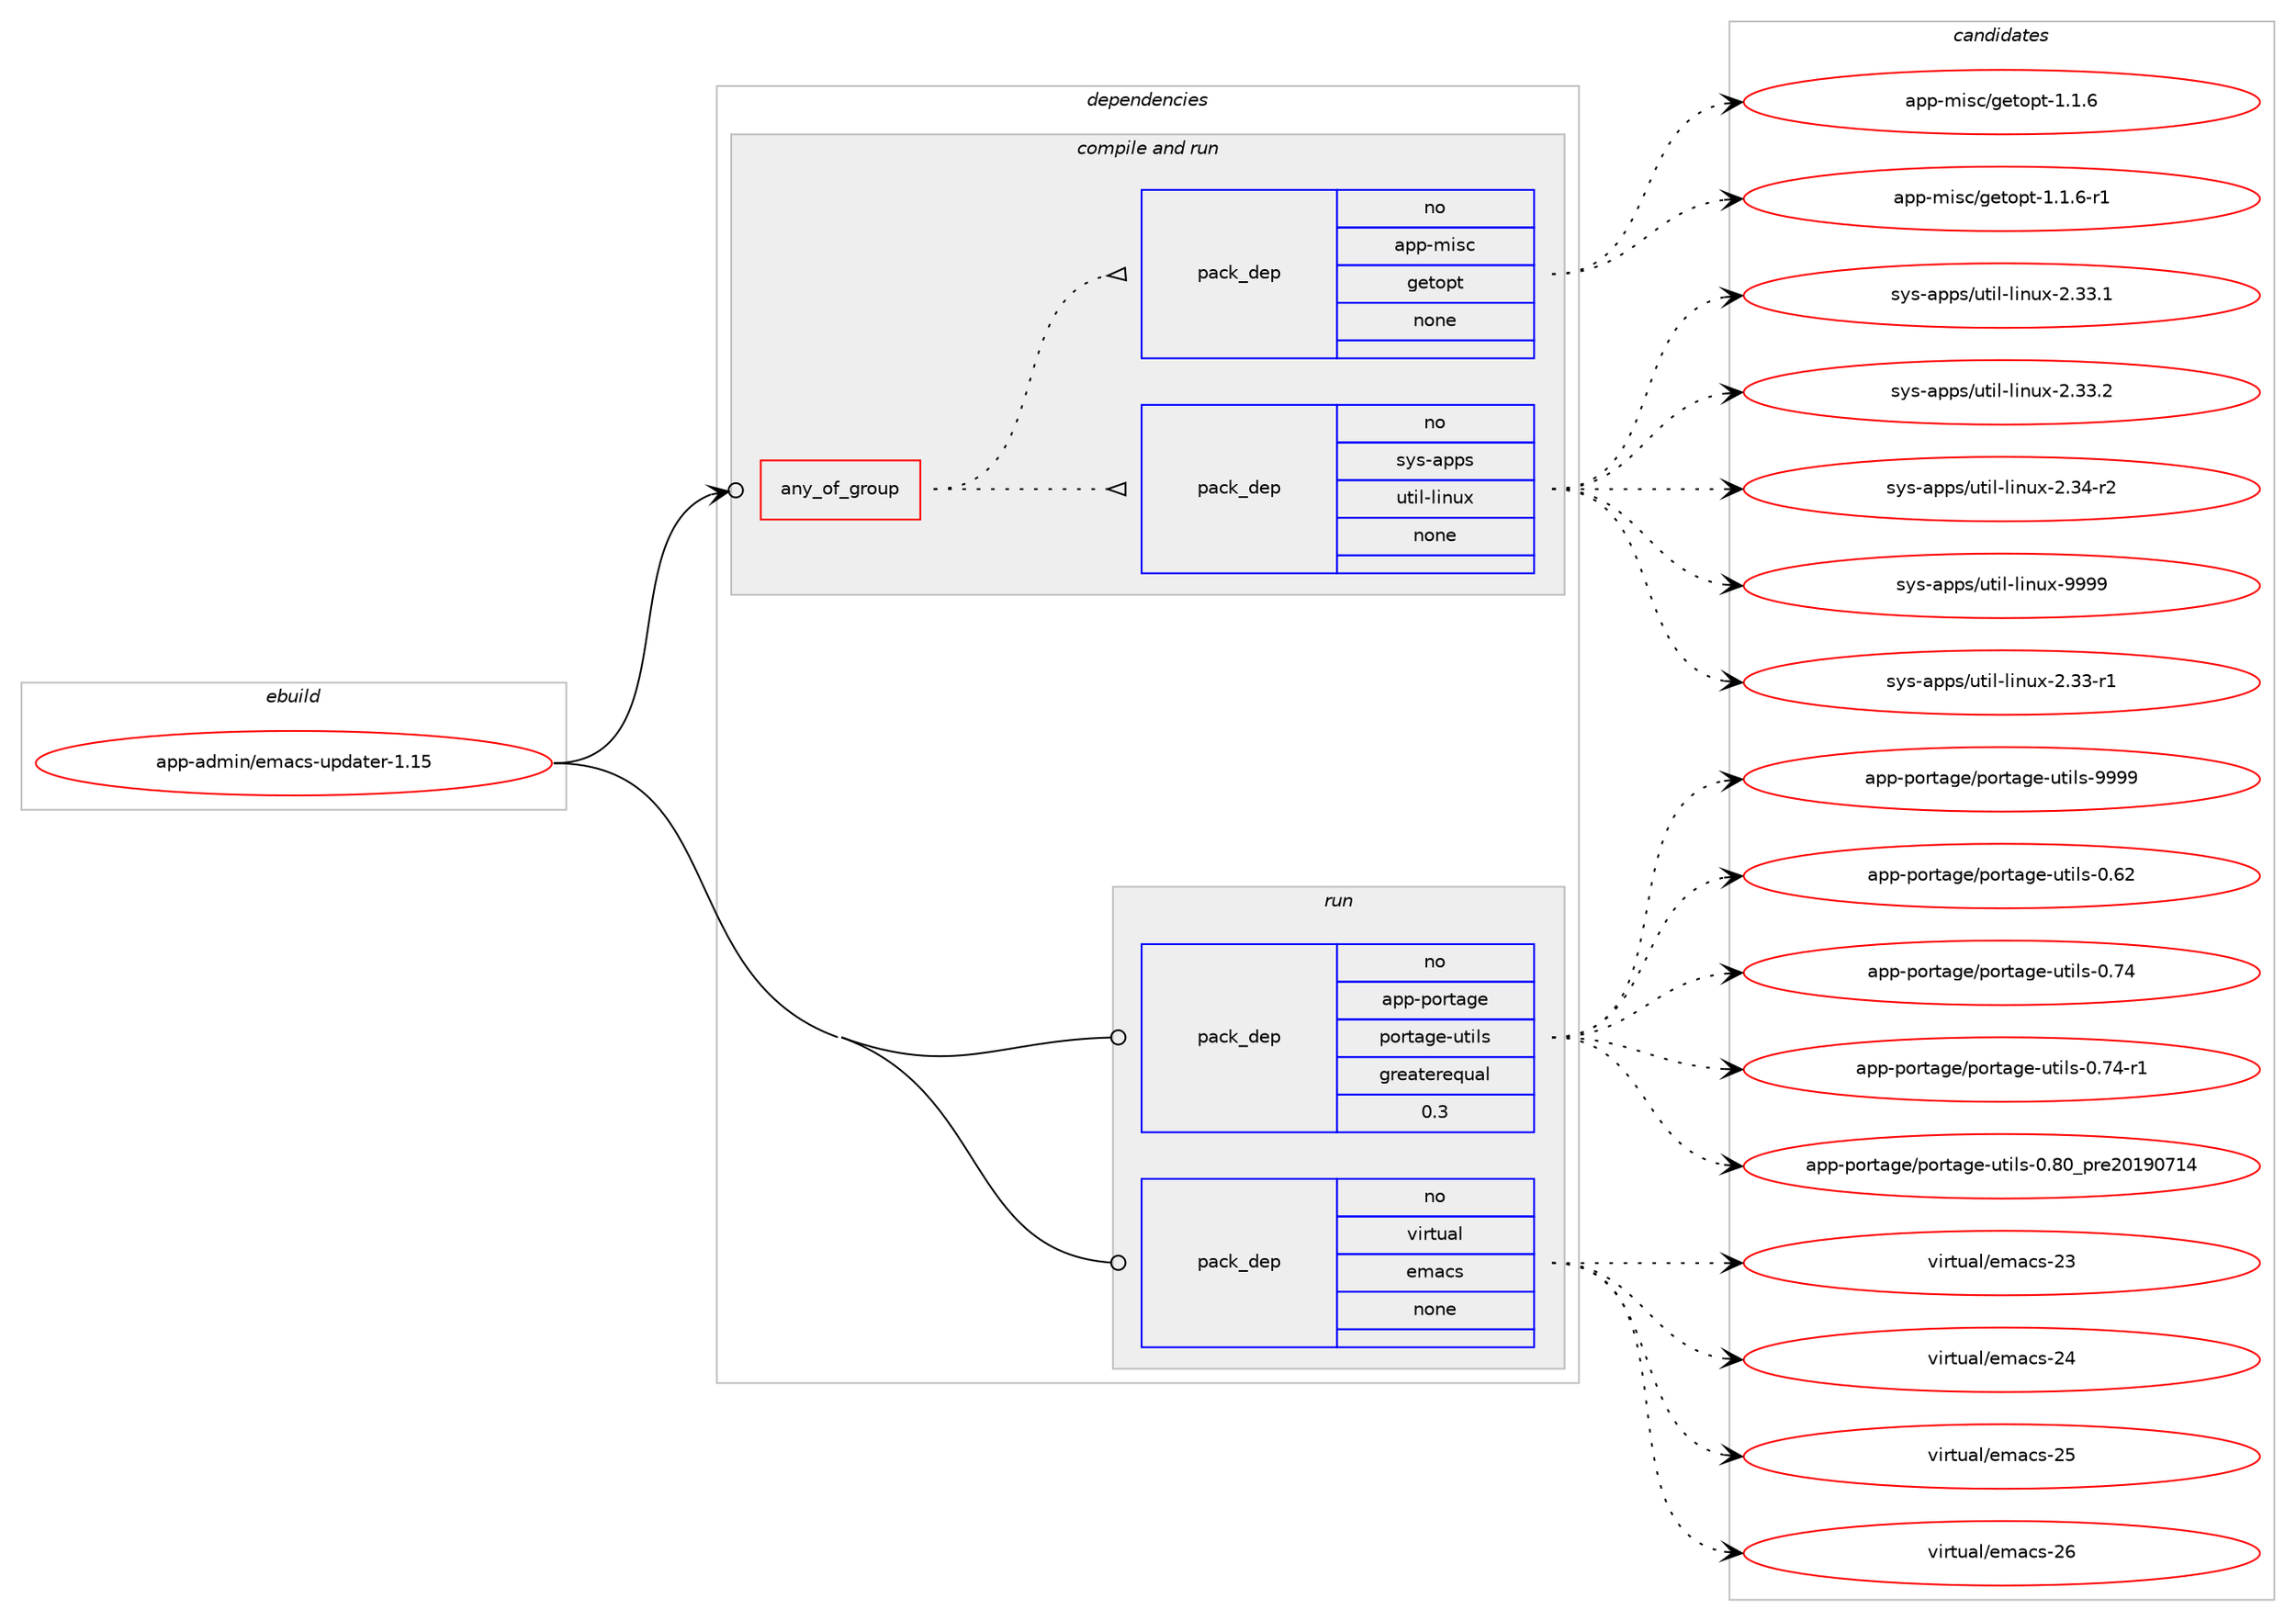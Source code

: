 digraph prolog {

# *************
# Graph options
# *************

newrank=true;
concentrate=true;
compound=true;
graph [rankdir=LR,fontname=Helvetica,fontsize=10,ranksep=1.5];#, ranksep=2.5, nodesep=0.2];
edge  [arrowhead=vee];
node  [fontname=Helvetica,fontsize=10];

# **********
# The ebuild
# **********

subgraph cluster_leftcol {
color=gray;
rank=same;
label=<<i>ebuild</i>>;
id [label="app-admin/emacs-updater-1.15", color=red, width=4, href="../app-admin/emacs-updater-1.15.svg"];
}

# ****************
# The dependencies
# ****************

subgraph cluster_midcol {
color=gray;
label=<<i>dependencies</i>>;
subgraph cluster_compile {
fillcolor="#eeeeee";
style=filled;
label=<<i>compile</i>>;
}
subgraph cluster_compileandrun {
fillcolor="#eeeeee";
style=filled;
label=<<i>compile and run</i>>;
subgraph any1 {
dependency20 [label=<<TABLE BORDER="0" CELLBORDER="1" CELLSPACING="0" CELLPADDING="4"><TR><TD CELLPADDING="10">any_of_group</TD></TR></TABLE>>, shape=none, color=red];subgraph pack18 {
dependency21 [label=<<TABLE BORDER="0" CELLBORDER="1" CELLSPACING="0" CELLPADDING="4" WIDTH="220"><TR><TD ROWSPAN="6" CELLPADDING="30">pack_dep</TD></TR><TR><TD WIDTH="110">no</TD></TR><TR><TD>sys-apps</TD></TR><TR><TD>util-linux</TD></TR><TR><TD>none</TD></TR><TR><TD></TD></TR></TABLE>>, shape=none, color=blue];
}
dependency20:e -> dependency21:w [weight=20,style="dotted",arrowhead="oinv"];
subgraph pack19 {
dependency22 [label=<<TABLE BORDER="0" CELLBORDER="1" CELLSPACING="0" CELLPADDING="4" WIDTH="220"><TR><TD ROWSPAN="6" CELLPADDING="30">pack_dep</TD></TR><TR><TD WIDTH="110">no</TD></TR><TR><TD>app-misc</TD></TR><TR><TD>getopt</TD></TR><TR><TD>none</TD></TR><TR><TD></TD></TR></TABLE>>, shape=none, color=blue];
}
dependency20:e -> dependency22:w [weight=20,style="dotted",arrowhead="oinv"];
}
id:e -> dependency20:w [weight=20,style="solid",arrowhead="odotvee"];
}
subgraph cluster_run {
fillcolor="#eeeeee";
style=filled;
label=<<i>run</i>>;
subgraph pack20 {
dependency23 [label=<<TABLE BORDER="0" CELLBORDER="1" CELLSPACING="0" CELLPADDING="4" WIDTH="220"><TR><TD ROWSPAN="6" CELLPADDING="30">pack_dep</TD></TR><TR><TD WIDTH="110">no</TD></TR><TR><TD>app-portage</TD></TR><TR><TD>portage-utils</TD></TR><TR><TD>greaterequal</TD></TR><TR><TD>0.3</TD></TR></TABLE>>, shape=none, color=blue];
}
id:e -> dependency23:w [weight=20,style="solid",arrowhead="odot"];
subgraph pack21 {
dependency24 [label=<<TABLE BORDER="0" CELLBORDER="1" CELLSPACING="0" CELLPADDING="4" WIDTH="220"><TR><TD ROWSPAN="6" CELLPADDING="30">pack_dep</TD></TR><TR><TD WIDTH="110">no</TD></TR><TR><TD>virtual</TD></TR><TR><TD>emacs</TD></TR><TR><TD>none</TD></TR><TR><TD></TD></TR></TABLE>>, shape=none, color=blue];
}
id:e -> dependency24:w [weight=20,style="solid",arrowhead="odot"];
}
}

# **************
# The candidates
# **************

subgraph cluster_choices {
rank=same;
color=gray;
label=<<i>candidates</i>>;

subgraph choice18 {
color=black;
nodesep=1;
choice1151211154597112112115471171161051084510810511011712045504651514511449 [label="sys-apps/util-linux-2.33-r1", color=red, width=4,href="../sys-apps/util-linux-2.33-r1.svg"];
choice1151211154597112112115471171161051084510810511011712045504651514649 [label="sys-apps/util-linux-2.33.1", color=red, width=4,href="../sys-apps/util-linux-2.33.1.svg"];
choice1151211154597112112115471171161051084510810511011712045504651514650 [label="sys-apps/util-linux-2.33.2", color=red, width=4,href="../sys-apps/util-linux-2.33.2.svg"];
choice1151211154597112112115471171161051084510810511011712045504651524511450 [label="sys-apps/util-linux-2.34-r2", color=red, width=4,href="../sys-apps/util-linux-2.34-r2.svg"];
choice115121115459711211211547117116105108451081051101171204557575757 [label="sys-apps/util-linux-9999", color=red, width=4,href="../sys-apps/util-linux-9999.svg"];
dependency21:e -> choice1151211154597112112115471171161051084510810511011712045504651514511449:w [style=dotted,weight="100"];
dependency21:e -> choice1151211154597112112115471171161051084510810511011712045504651514649:w [style=dotted,weight="100"];
dependency21:e -> choice1151211154597112112115471171161051084510810511011712045504651514650:w [style=dotted,weight="100"];
dependency21:e -> choice1151211154597112112115471171161051084510810511011712045504651524511450:w [style=dotted,weight="100"];
dependency21:e -> choice115121115459711211211547117116105108451081051101171204557575757:w [style=dotted,weight="100"];
}
subgraph choice19 {
color=black;
nodesep=1;
choice97112112451091051159947103101116111112116454946494654 [label="app-misc/getopt-1.1.6", color=red, width=4,href="../app-misc/getopt-1.1.6.svg"];
choice971121124510910511599471031011161111121164549464946544511449 [label="app-misc/getopt-1.1.6-r1", color=red, width=4,href="../app-misc/getopt-1.1.6-r1.svg"];
dependency22:e -> choice97112112451091051159947103101116111112116454946494654:w [style=dotted,weight="100"];
dependency22:e -> choice971121124510910511599471031011161111121164549464946544511449:w [style=dotted,weight="100"];
}
subgraph choice20 {
color=black;
nodesep=1;
choice9711211245112111114116971031014711211111411697103101451171161051081154548465450 [label="app-portage/portage-utils-0.62", color=red, width=4,href="../app-portage/portage-utils-0.62.svg"];
choice9711211245112111114116971031014711211111411697103101451171161051081154548465552 [label="app-portage/portage-utils-0.74", color=red, width=4,href="../app-portage/portage-utils-0.74.svg"];
choice97112112451121111141169710310147112111114116971031014511711610510811545484655524511449 [label="app-portage/portage-utils-0.74-r1", color=red, width=4,href="../app-portage/portage-utils-0.74-r1.svg"];
choice9711211245112111114116971031014711211111411697103101451171161051081154548465648951121141015048495748554952 [label="app-portage/portage-utils-0.80_pre20190714", color=red, width=4,href="../app-portage/portage-utils-0.80_pre20190714.svg"];
choice9711211245112111114116971031014711211111411697103101451171161051081154557575757 [label="app-portage/portage-utils-9999", color=red, width=4,href="../app-portage/portage-utils-9999.svg"];
dependency23:e -> choice9711211245112111114116971031014711211111411697103101451171161051081154548465450:w [style=dotted,weight="100"];
dependency23:e -> choice9711211245112111114116971031014711211111411697103101451171161051081154548465552:w [style=dotted,weight="100"];
dependency23:e -> choice97112112451121111141169710310147112111114116971031014511711610510811545484655524511449:w [style=dotted,weight="100"];
dependency23:e -> choice9711211245112111114116971031014711211111411697103101451171161051081154548465648951121141015048495748554952:w [style=dotted,weight="100"];
dependency23:e -> choice9711211245112111114116971031014711211111411697103101451171161051081154557575757:w [style=dotted,weight="100"];
}
subgraph choice21 {
color=black;
nodesep=1;
choice11810511411611797108471011099799115455051 [label="virtual/emacs-23", color=red, width=4,href="../virtual/emacs-23.svg"];
choice11810511411611797108471011099799115455052 [label="virtual/emacs-24", color=red, width=4,href="../virtual/emacs-24.svg"];
choice11810511411611797108471011099799115455053 [label="virtual/emacs-25", color=red, width=4,href="../virtual/emacs-25.svg"];
choice11810511411611797108471011099799115455054 [label="virtual/emacs-26", color=red, width=4,href="../virtual/emacs-26.svg"];
dependency24:e -> choice11810511411611797108471011099799115455051:w [style=dotted,weight="100"];
dependency24:e -> choice11810511411611797108471011099799115455052:w [style=dotted,weight="100"];
dependency24:e -> choice11810511411611797108471011099799115455053:w [style=dotted,weight="100"];
dependency24:e -> choice11810511411611797108471011099799115455054:w [style=dotted,weight="100"];
}
}

}

